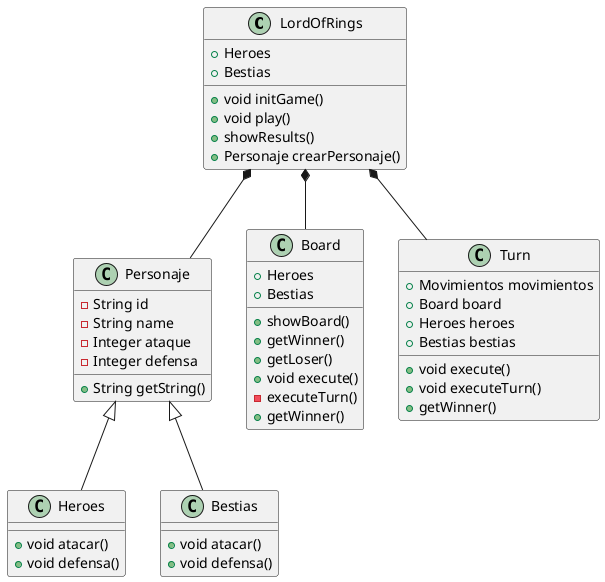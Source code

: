 @startuml LordOfRings

class LordOfRings{
    +Heroes
    +Bestias
    +void initGame()
    +void play()
    +showResults()
    +Personaje crearPersonaje()
}

class Personaje{
    -String id 
    -String name
    -Integer ataque
    -Integer defensa
    + String getString()
}


class Board{
    +Heroes
    +Bestias
    +showBoard()
    +getWinner()
    +getLoser()
    +void execute()
    -executeTurn()
    +getWinner()

}

class Heroes{
    +void atacar()
    +void defensa()
}

class Bestias{
    +void atacar()
    +void defensa()
}

class Turn{
    +Movimientos movimientos
    +Board board    
    +Heroes heroes
    +Bestias bestias
    +void execute()
    +void executeTurn()
    +getWinner()
}

LordOfRings *--Board
LordOfRings *--Turn
LordOfRings *-- Personaje

Personaje <|--Heroes
Personaje <|-- Bestias


@enduml